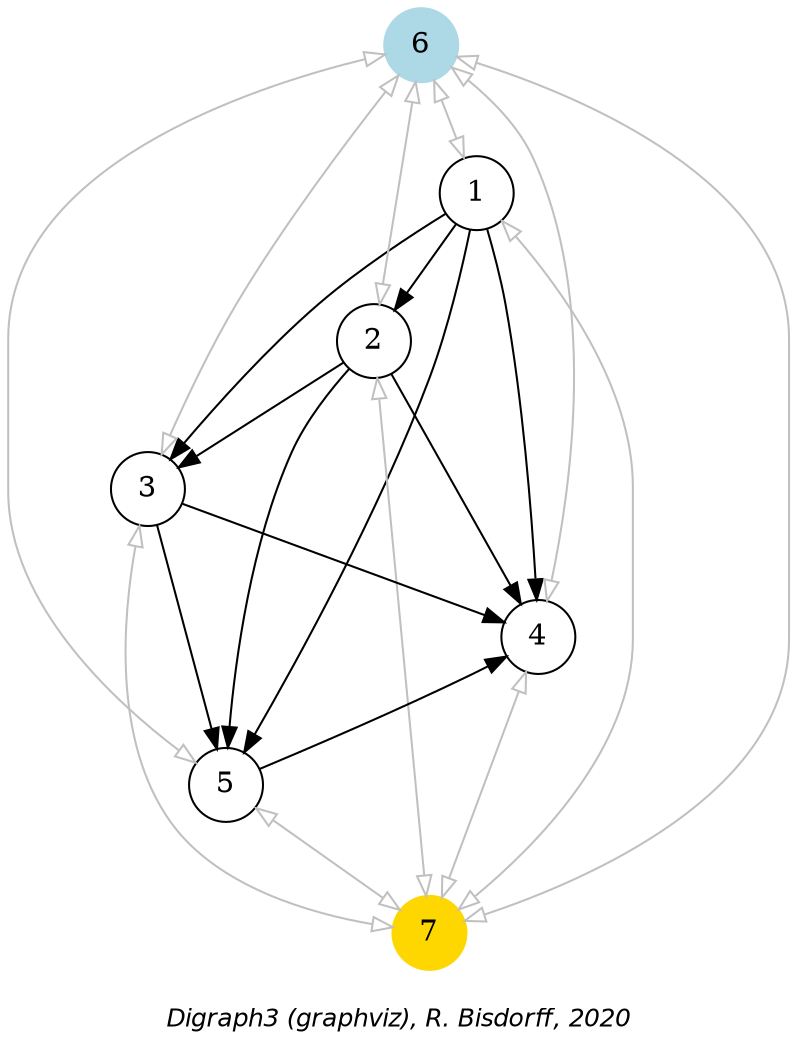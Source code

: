 digraph G {
graph [ fontname = "Helvetica-Oblique",
 fontsize = 12,
 label = "\nDigraph3 (graphviz), R. Bisdorff, 2020", size="7,7"];
n1 [shape = "circle", label = "1"];
n2 [shape = "circle", label = "2"];
n3 [shape = "circle", label = "3"];
n4 [shape = "circle", label = "4"];
n5 [shape = "circle", label = "5"];
n6 [shape = "circle", label = "6", style = "filled", color = lightblue];
n7 [shape = "circle", label = "7", style = "filled", color = gold];
n1-> n2 [dir=forward, color=black] ;
n1-> n3 [dir=forward, color=black] ;
n1-> n4 [dir=forward, color=black] ;
n1-> n5 [dir=forward, color=black] ;
n1-> n6 [dir=both, color=grey, arrowhead=empty, arrowtail=empty] ;
n1-> n7 [dir=both, color=grey, arrowhead=empty, arrowtail=empty] ;
n2-> n3 [dir=forward, color=black] ;
n2-> n4 [dir=forward, color=black] ;
n2-> n5 [dir=forward, color=black] ;
n2-> n6 [dir=both, color=grey, arrowhead=empty, arrowtail=empty] ;
n2-> n7 [dir=both, color=grey, arrowhead=empty, arrowtail=empty] ;
n3-> n4 [dir=forward, color=black] ;
n3-> n5 [dir=forward, color=black] ;
n3-> n6 [dir=both, color=grey, arrowhead=empty, arrowtail=empty] ;
n3-> n7 [dir=both, color=grey, arrowhead=empty, arrowtail=empty] ;
n4-> n5 [dir=back, color=black] ;
n4-> n6 [dir=both, color=grey, arrowhead=empty, arrowtail=empty] ;
n4-> n7 [dir=both, color=grey, arrowhead=empty, arrowtail=empty] ;
n5-> n6 [dir=both, color=grey, arrowhead=empty, arrowtail=empty] ;
n5-> n7 [dir=both, color=grey, arrowhead=empty, arrowtail=empty] ;
n6-> n7 [dir=both, color=grey, arrowhead=empty, arrowtail=empty] ;
{rank=max; n7 }
{rank=min; n6 }
}
